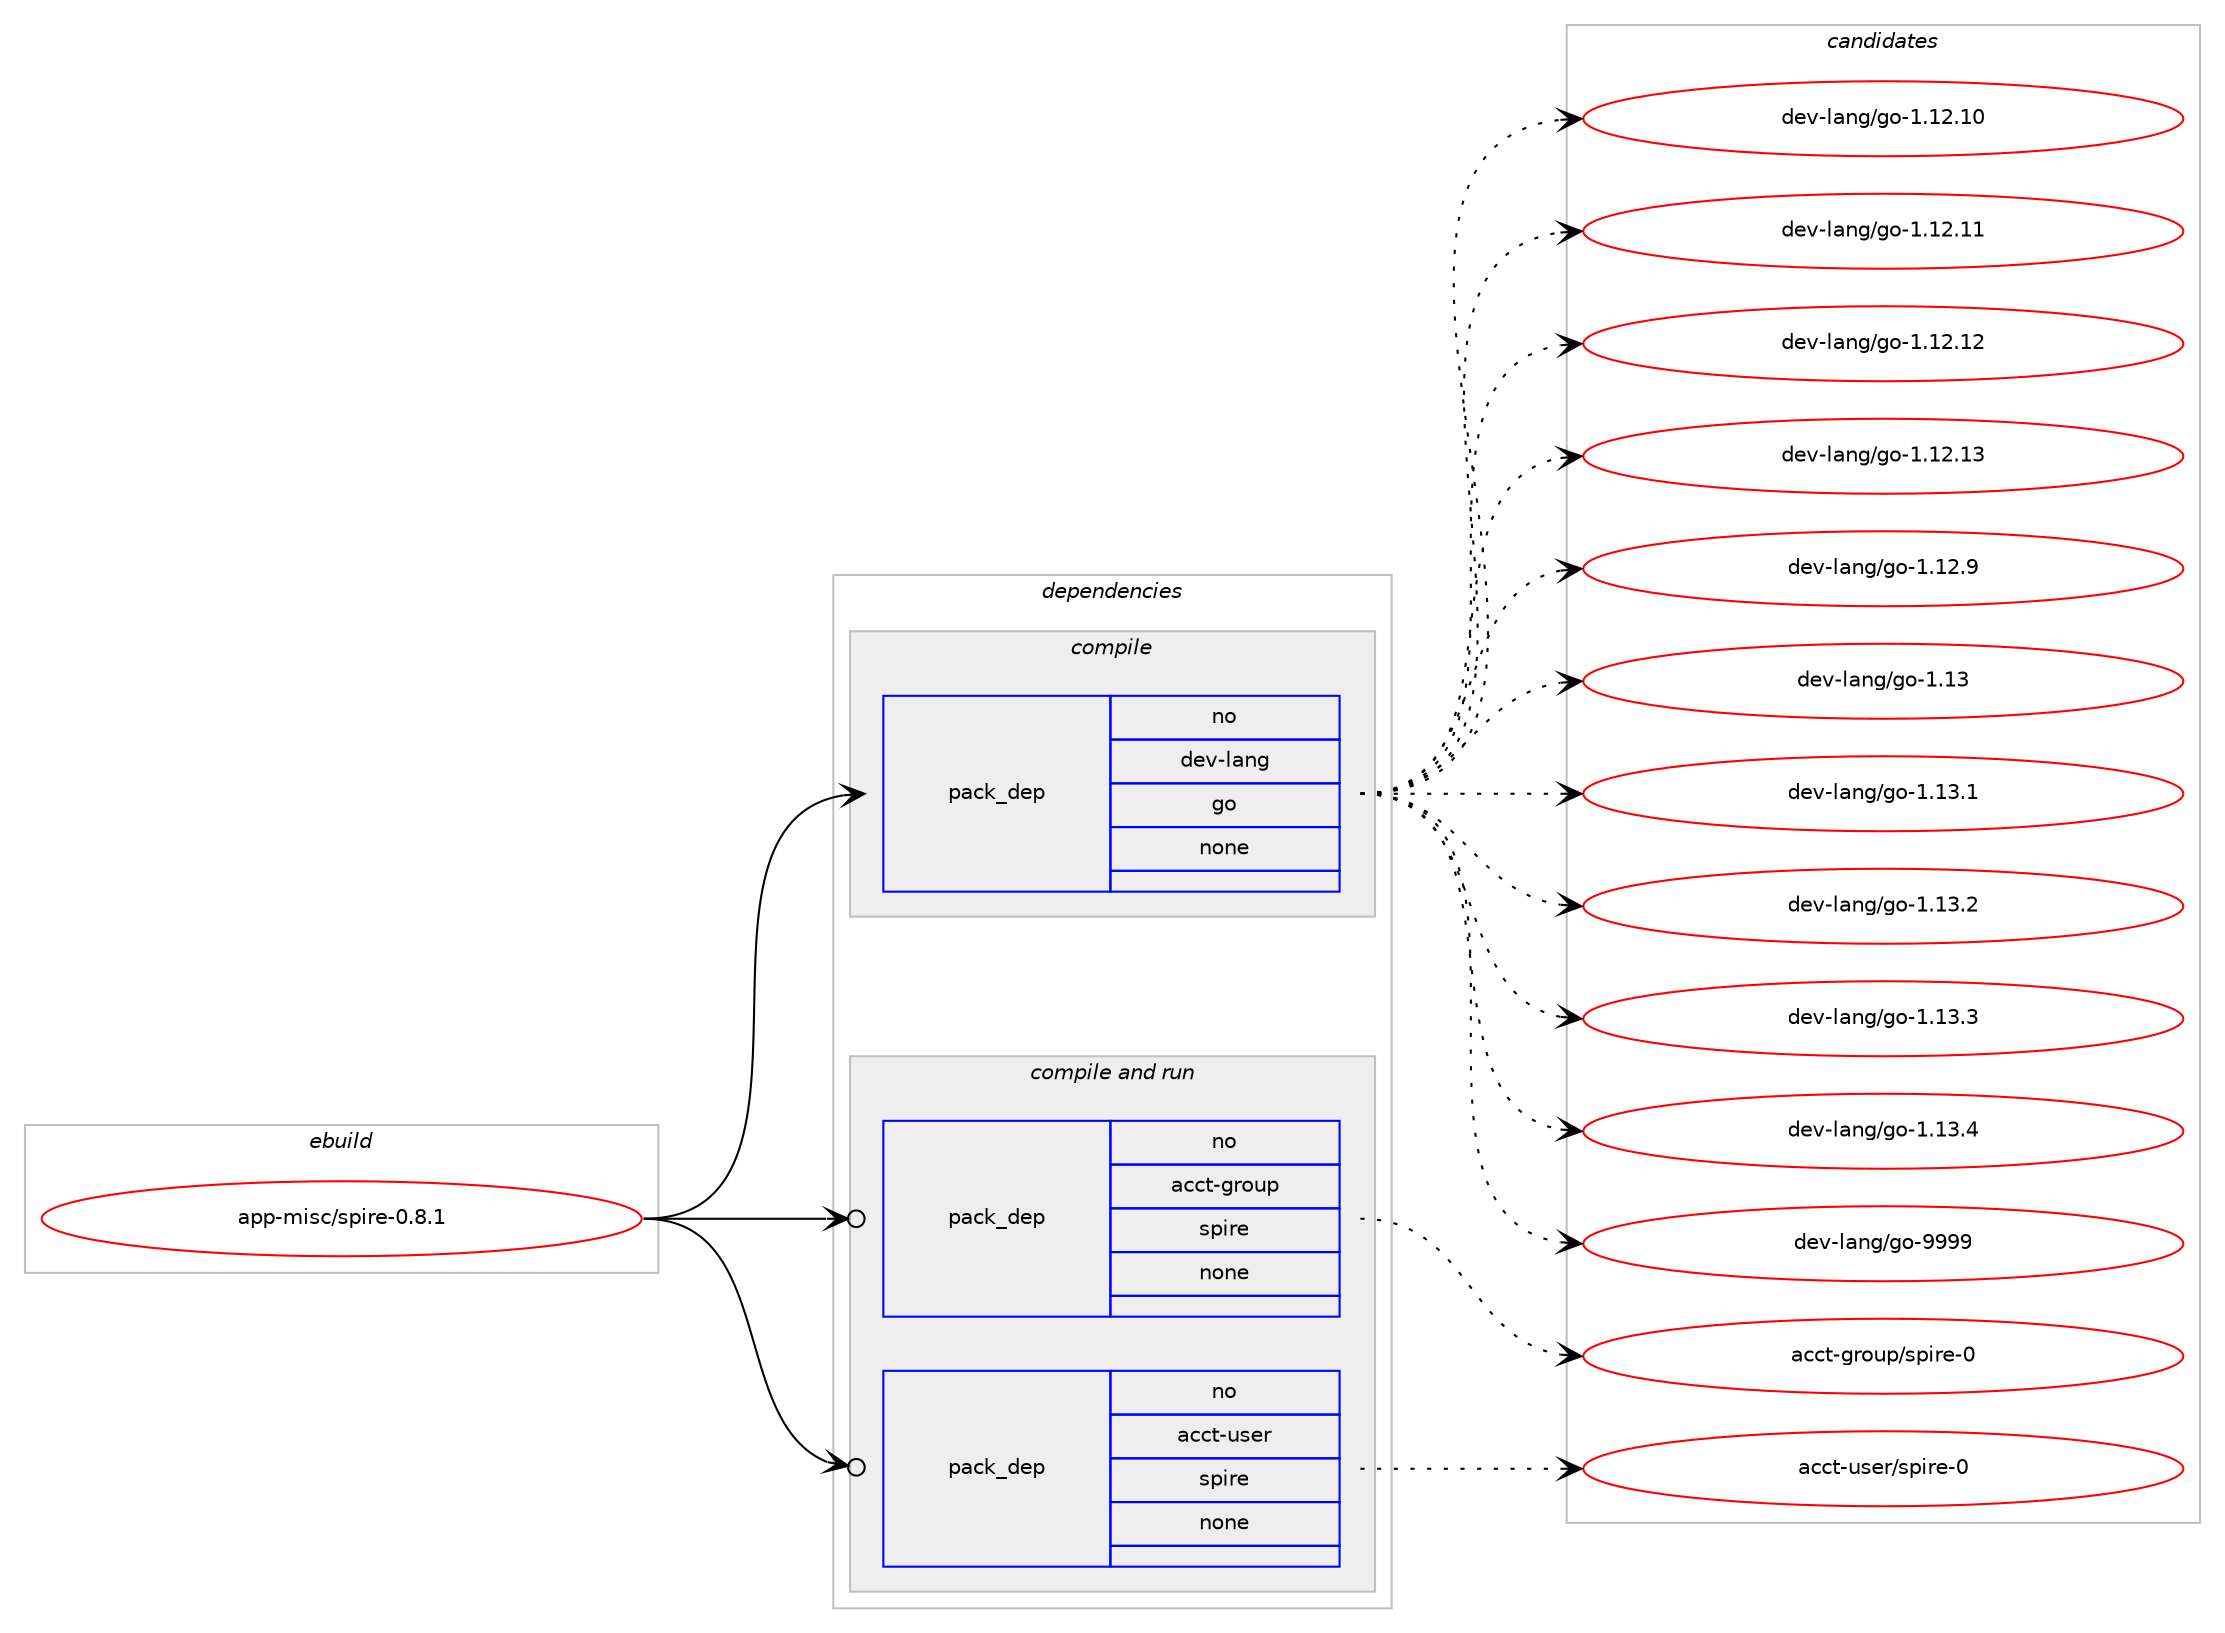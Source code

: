 digraph prolog {

# *************
# Graph options
# *************

newrank=true;
concentrate=true;
compound=true;
graph [rankdir=LR,fontname=Helvetica,fontsize=10,ranksep=1.5];#, ranksep=2.5, nodesep=0.2];
edge  [arrowhead=vee];
node  [fontname=Helvetica,fontsize=10];

# **********
# The ebuild
# **********

subgraph cluster_leftcol {
color=gray;
rank=same;
label=<<i>ebuild</i>>;
id [label="app-misc/spire-0.8.1", color=red, width=4, href="../app-misc/spire-0.8.1.svg"];
}

# ****************
# The dependencies
# ****************

subgraph cluster_midcol {
color=gray;
label=<<i>dependencies</i>>;
subgraph cluster_compile {
fillcolor="#eeeeee";
style=filled;
label=<<i>compile</i>>;
subgraph pack371858 {
dependency500412 [label=<<TABLE BORDER="0" CELLBORDER="1" CELLSPACING="0" CELLPADDING="4" WIDTH="220"><TR><TD ROWSPAN="6" CELLPADDING="30">pack_dep</TD></TR><TR><TD WIDTH="110">no</TD></TR><TR><TD>dev-lang</TD></TR><TR><TD>go</TD></TR><TR><TD>none</TD></TR><TR><TD></TD></TR></TABLE>>, shape=none, color=blue];
}
id:e -> dependency500412:w [weight=20,style="solid",arrowhead="vee"];
}
subgraph cluster_compileandrun {
fillcolor="#eeeeee";
style=filled;
label=<<i>compile and run</i>>;
subgraph pack371859 {
dependency500413 [label=<<TABLE BORDER="0" CELLBORDER="1" CELLSPACING="0" CELLPADDING="4" WIDTH="220"><TR><TD ROWSPAN="6" CELLPADDING="30">pack_dep</TD></TR><TR><TD WIDTH="110">no</TD></TR><TR><TD>acct-group</TD></TR><TR><TD>spire</TD></TR><TR><TD>none</TD></TR><TR><TD></TD></TR></TABLE>>, shape=none, color=blue];
}
id:e -> dependency500413:w [weight=20,style="solid",arrowhead="odotvee"];
subgraph pack371860 {
dependency500414 [label=<<TABLE BORDER="0" CELLBORDER="1" CELLSPACING="0" CELLPADDING="4" WIDTH="220"><TR><TD ROWSPAN="6" CELLPADDING="30">pack_dep</TD></TR><TR><TD WIDTH="110">no</TD></TR><TR><TD>acct-user</TD></TR><TR><TD>spire</TD></TR><TR><TD>none</TD></TR><TR><TD></TD></TR></TABLE>>, shape=none, color=blue];
}
id:e -> dependency500414:w [weight=20,style="solid",arrowhead="odotvee"];
}
subgraph cluster_run {
fillcolor="#eeeeee";
style=filled;
label=<<i>run</i>>;
}
}

# **************
# The candidates
# **************

subgraph cluster_choices {
rank=same;
color=gray;
label=<<i>candidates</i>>;

subgraph choice371858 {
color=black;
nodesep=1;
choice1001011184510897110103471031114549464950464948 [label="dev-lang/go-1.12.10", color=red, width=4,href="../dev-lang/go-1.12.10.svg"];
choice1001011184510897110103471031114549464950464949 [label="dev-lang/go-1.12.11", color=red, width=4,href="../dev-lang/go-1.12.11.svg"];
choice1001011184510897110103471031114549464950464950 [label="dev-lang/go-1.12.12", color=red, width=4,href="../dev-lang/go-1.12.12.svg"];
choice1001011184510897110103471031114549464950464951 [label="dev-lang/go-1.12.13", color=red, width=4,href="../dev-lang/go-1.12.13.svg"];
choice10010111845108971101034710311145494649504657 [label="dev-lang/go-1.12.9", color=red, width=4,href="../dev-lang/go-1.12.9.svg"];
choice1001011184510897110103471031114549464951 [label="dev-lang/go-1.13", color=red, width=4,href="../dev-lang/go-1.13.svg"];
choice10010111845108971101034710311145494649514649 [label="dev-lang/go-1.13.1", color=red, width=4,href="../dev-lang/go-1.13.1.svg"];
choice10010111845108971101034710311145494649514650 [label="dev-lang/go-1.13.2", color=red, width=4,href="../dev-lang/go-1.13.2.svg"];
choice10010111845108971101034710311145494649514651 [label="dev-lang/go-1.13.3", color=red, width=4,href="../dev-lang/go-1.13.3.svg"];
choice10010111845108971101034710311145494649514652 [label="dev-lang/go-1.13.4", color=red, width=4,href="../dev-lang/go-1.13.4.svg"];
choice1001011184510897110103471031114557575757 [label="dev-lang/go-9999", color=red, width=4,href="../dev-lang/go-9999.svg"];
dependency500412:e -> choice1001011184510897110103471031114549464950464948:w [style=dotted,weight="100"];
dependency500412:e -> choice1001011184510897110103471031114549464950464949:w [style=dotted,weight="100"];
dependency500412:e -> choice1001011184510897110103471031114549464950464950:w [style=dotted,weight="100"];
dependency500412:e -> choice1001011184510897110103471031114549464950464951:w [style=dotted,weight="100"];
dependency500412:e -> choice10010111845108971101034710311145494649504657:w [style=dotted,weight="100"];
dependency500412:e -> choice1001011184510897110103471031114549464951:w [style=dotted,weight="100"];
dependency500412:e -> choice10010111845108971101034710311145494649514649:w [style=dotted,weight="100"];
dependency500412:e -> choice10010111845108971101034710311145494649514650:w [style=dotted,weight="100"];
dependency500412:e -> choice10010111845108971101034710311145494649514651:w [style=dotted,weight="100"];
dependency500412:e -> choice10010111845108971101034710311145494649514652:w [style=dotted,weight="100"];
dependency500412:e -> choice1001011184510897110103471031114557575757:w [style=dotted,weight="100"];
}
subgraph choice371859 {
color=black;
nodesep=1;
choice97999911645103114111117112471151121051141014548 [label="acct-group/spire-0", color=red, width=4,href="../acct-group/spire-0.svg"];
dependency500413:e -> choice97999911645103114111117112471151121051141014548:w [style=dotted,weight="100"];
}
subgraph choice371860 {
color=black;
nodesep=1;
choice97999911645117115101114471151121051141014548 [label="acct-user/spire-0", color=red, width=4,href="../acct-user/spire-0.svg"];
dependency500414:e -> choice97999911645117115101114471151121051141014548:w [style=dotted,weight="100"];
}
}

}
